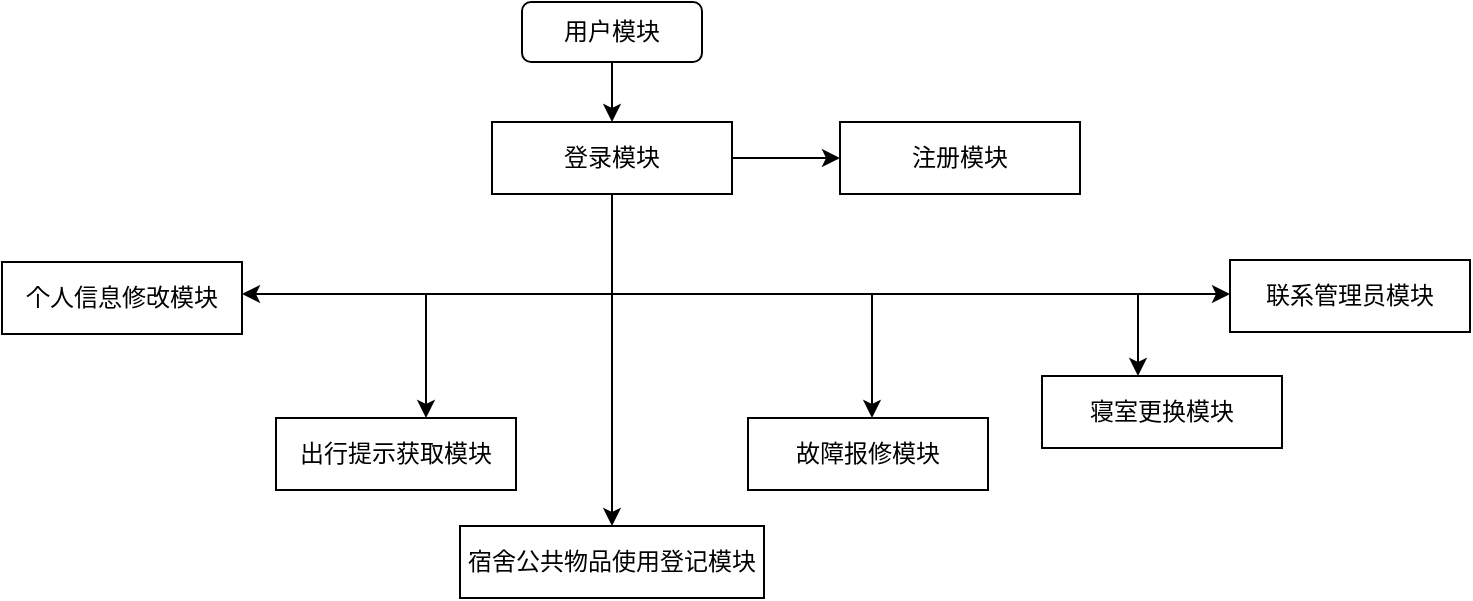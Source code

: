 <mxfile version="21.2.9" type="github">
  <diagram name="第 1 页" id="u69A9PxZdoqH9lMqocLD">
    <mxGraphModel dx="936" dy="502" grid="0" gridSize="10" guides="1" tooltips="1" connect="1" arrows="1" fold="1" page="1" pageScale="1" pageWidth="2336" pageHeight="1654" math="0" shadow="0">
      <root>
        <mxCell id="0" />
        <mxCell id="1" parent="0" />
        <mxCell id="fe722L3e7CBLhRDmTXED-1" style="edgeStyle=orthogonalEdgeStyle;rounded=0;orthogonalLoop=1;jettySize=auto;html=1;entryX=0.5;entryY=0;entryDx=0;entryDy=0;" edge="1" parent="1" source="fe722L3e7CBLhRDmTXED-2" target="fe722L3e7CBLhRDmTXED-5">
          <mxGeometry relative="1" as="geometry" />
        </mxCell>
        <mxCell id="fe722L3e7CBLhRDmTXED-2" value="用户模块" style="rounded=1;whiteSpace=wrap;html=1;" vertex="1" parent="1">
          <mxGeometry x="643" y="116" width="90" height="30" as="geometry" />
        </mxCell>
        <mxCell id="fe722L3e7CBLhRDmTXED-3" style="edgeStyle=orthogonalEdgeStyle;rounded=0;orthogonalLoop=1;jettySize=auto;html=1;" edge="1" parent="1" source="fe722L3e7CBLhRDmTXED-5" target="fe722L3e7CBLhRDmTXED-6">
          <mxGeometry relative="1" as="geometry">
            <Array as="points">
              <mxPoint x="688" y="262" />
              <mxPoint x="461" y="262" />
            </Array>
          </mxGeometry>
        </mxCell>
        <mxCell id="fe722L3e7CBLhRDmTXED-4" style="edgeStyle=orthogonalEdgeStyle;rounded=0;orthogonalLoop=1;jettySize=auto;html=1;" edge="1" parent="1" source="fe722L3e7CBLhRDmTXED-5" target="fe722L3e7CBLhRDmTXED-7">
          <mxGeometry relative="1" as="geometry">
            <Array as="points">
              <mxPoint x="688" y="262" />
              <mxPoint x="595" y="262" />
            </Array>
          </mxGeometry>
        </mxCell>
        <mxCell id="fe722L3e7CBLhRDmTXED-9" style="edgeStyle=orthogonalEdgeStyle;rounded=0;orthogonalLoop=1;jettySize=auto;html=1;" edge="1" parent="1" source="fe722L3e7CBLhRDmTXED-5" target="fe722L3e7CBLhRDmTXED-8">
          <mxGeometry relative="1" as="geometry" />
        </mxCell>
        <mxCell id="fe722L3e7CBLhRDmTXED-11" style="edgeStyle=orthogonalEdgeStyle;rounded=0;orthogonalLoop=1;jettySize=auto;html=1;" edge="1" parent="1" source="fe722L3e7CBLhRDmTXED-5" target="fe722L3e7CBLhRDmTXED-10">
          <mxGeometry relative="1" as="geometry">
            <Array as="points">
              <mxPoint x="688" y="301" />
              <mxPoint x="688" y="301" />
            </Array>
          </mxGeometry>
        </mxCell>
        <mxCell id="fe722L3e7CBLhRDmTXED-13" style="edgeStyle=orthogonalEdgeStyle;rounded=0;orthogonalLoop=1;jettySize=auto;html=1;" edge="1" parent="1" source="fe722L3e7CBLhRDmTXED-5" target="fe722L3e7CBLhRDmTXED-12">
          <mxGeometry relative="1" as="geometry">
            <Array as="points">
              <mxPoint x="688" y="262" />
              <mxPoint x="818" y="262" />
            </Array>
          </mxGeometry>
        </mxCell>
        <mxCell id="fe722L3e7CBLhRDmTXED-15" style="edgeStyle=orthogonalEdgeStyle;rounded=0;orthogonalLoop=1;jettySize=auto;html=1;" edge="1" parent="1" source="fe722L3e7CBLhRDmTXED-5" target="fe722L3e7CBLhRDmTXED-14">
          <mxGeometry relative="1" as="geometry">
            <Array as="points">
              <mxPoint x="688" y="262" />
              <mxPoint x="951" y="262" />
            </Array>
          </mxGeometry>
        </mxCell>
        <mxCell id="fe722L3e7CBLhRDmTXED-18" style="edgeStyle=orthogonalEdgeStyle;rounded=0;orthogonalLoop=1;jettySize=auto;html=1;" edge="1" parent="1" source="fe722L3e7CBLhRDmTXED-5" target="fe722L3e7CBLhRDmTXED-17">
          <mxGeometry relative="1" as="geometry">
            <Array as="points">
              <mxPoint x="688" y="262" />
            </Array>
          </mxGeometry>
        </mxCell>
        <mxCell id="fe722L3e7CBLhRDmTXED-5" value="登录模块" style="rounded=0;whiteSpace=wrap;html=1;" vertex="1" parent="1">
          <mxGeometry x="628" y="176" width="120" height="36" as="geometry" />
        </mxCell>
        <mxCell id="fe722L3e7CBLhRDmTXED-6" value="个人信息修改模块" style="rounded=0;whiteSpace=wrap;html=1;" vertex="1" parent="1">
          <mxGeometry x="383" y="246" width="120" height="36" as="geometry" />
        </mxCell>
        <mxCell id="fe722L3e7CBLhRDmTXED-7" value="出行提示获取模块" style="rounded=0;whiteSpace=wrap;html=1;" vertex="1" parent="1">
          <mxGeometry x="520" y="324" width="120" height="36" as="geometry" />
        </mxCell>
        <mxCell id="fe722L3e7CBLhRDmTXED-8" value="注册模块" style="rounded=0;whiteSpace=wrap;html=1;" vertex="1" parent="1">
          <mxGeometry x="802" y="176" width="120" height="36" as="geometry" />
        </mxCell>
        <mxCell id="fe722L3e7CBLhRDmTXED-10" value="宿舍公共物品使用登记模块" style="rounded=0;whiteSpace=wrap;html=1;" vertex="1" parent="1">
          <mxGeometry x="612" y="378" width="152" height="36" as="geometry" />
        </mxCell>
        <mxCell id="fe722L3e7CBLhRDmTXED-12" value="故障报修模块" style="rounded=0;whiteSpace=wrap;html=1;" vertex="1" parent="1">
          <mxGeometry x="756" y="324" width="120" height="36" as="geometry" />
        </mxCell>
        <mxCell id="fe722L3e7CBLhRDmTXED-14" value="寝室更换模块" style="rounded=0;whiteSpace=wrap;html=1;" vertex="1" parent="1">
          <mxGeometry x="903" y="303" width="120" height="36" as="geometry" />
        </mxCell>
        <mxCell id="fe722L3e7CBLhRDmTXED-16" style="edgeStyle=orthogonalEdgeStyle;rounded=0;orthogonalLoop=1;jettySize=auto;html=1;exitX=0.5;exitY=1;exitDx=0;exitDy=0;" edge="1" parent="1" source="fe722L3e7CBLhRDmTXED-7" target="fe722L3e7CBLhRDmTXED-7">
          <mxGeometry relative="1" as="geometry" />
        </mxCell>
        <mxCell id="fe722L3e7CBLhRDmTXED-17" value="联系管理员模块" style="rounded=0;whiteSpace=wrap;html=1;" vertex="1" parent="1">
          <mxGeometry x="997" y="245" width="120" height="36" as="geometry" />
        </mxCell>
      </root>
    </mxGraphModel>
  </diagram>
</mxfile>
